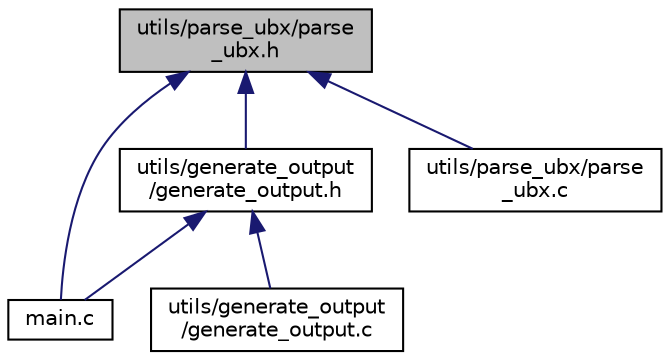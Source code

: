 digraph "utils/parse_ubx/parse_ubx.h"
{
  edge [fontname="Helvetica",fontsize="10",labelfontname="Helvetica",labelfontsize="10"];
  node [fontname="Helvetica",fontsize="10",shape=record];
  Node5 [label="utils/parse_ubx/parse\l_ubx.h",height=0.2,width=0.4,color="black", fillcolor="grey75", style="filled", fontcolor="black"];
  Node5 -> Node6 [dir="back",color="midnightblue",fontsize="10",style="solid",fontname="Helvetica"];
  Node6 [label="main.c",height=0.2,width=0.4,color="black", fillcolor="white", style="filled",URL="$main_8c.html"];
  Node5 -> Node7 [dir="back",color="midnightblue",fontsize="10",style="solid",fontname="Helvetica"];
  Node7 [label="utils/generate_output\l/generate_output.h",height=0.2,width=0.4,color="black", fillcolor="white", style="filled",URL="$generate__output_8h.html"];
  Node7 -> Node6 [dir="back",color="midnightblue",fontsize="10",style="solid",fontname="Helvetica"];
  Node7 -> Node8 [dir="back",color="midnightblue",fontsize="10",style="solid",fontname="Helvetica"];
  Node8 [label="utils/generate_output\l/generate_output.c",height=0.2,width=0.4,color="black", fillcolor="white", style="filled",URL="$generate__output_8c.html"];
  Node5 -> Node9 [dir="back",color="midnightblue",fontsize="10",style="solid",fontname="Helvetica"];
  Node9 [label="utils/parse_ubx/parse\l_ubx.c",height=0.2,width=0.4,color="black", fillcolor="white", style="filled",URL="$parse__ubx_8c.html"];
}
